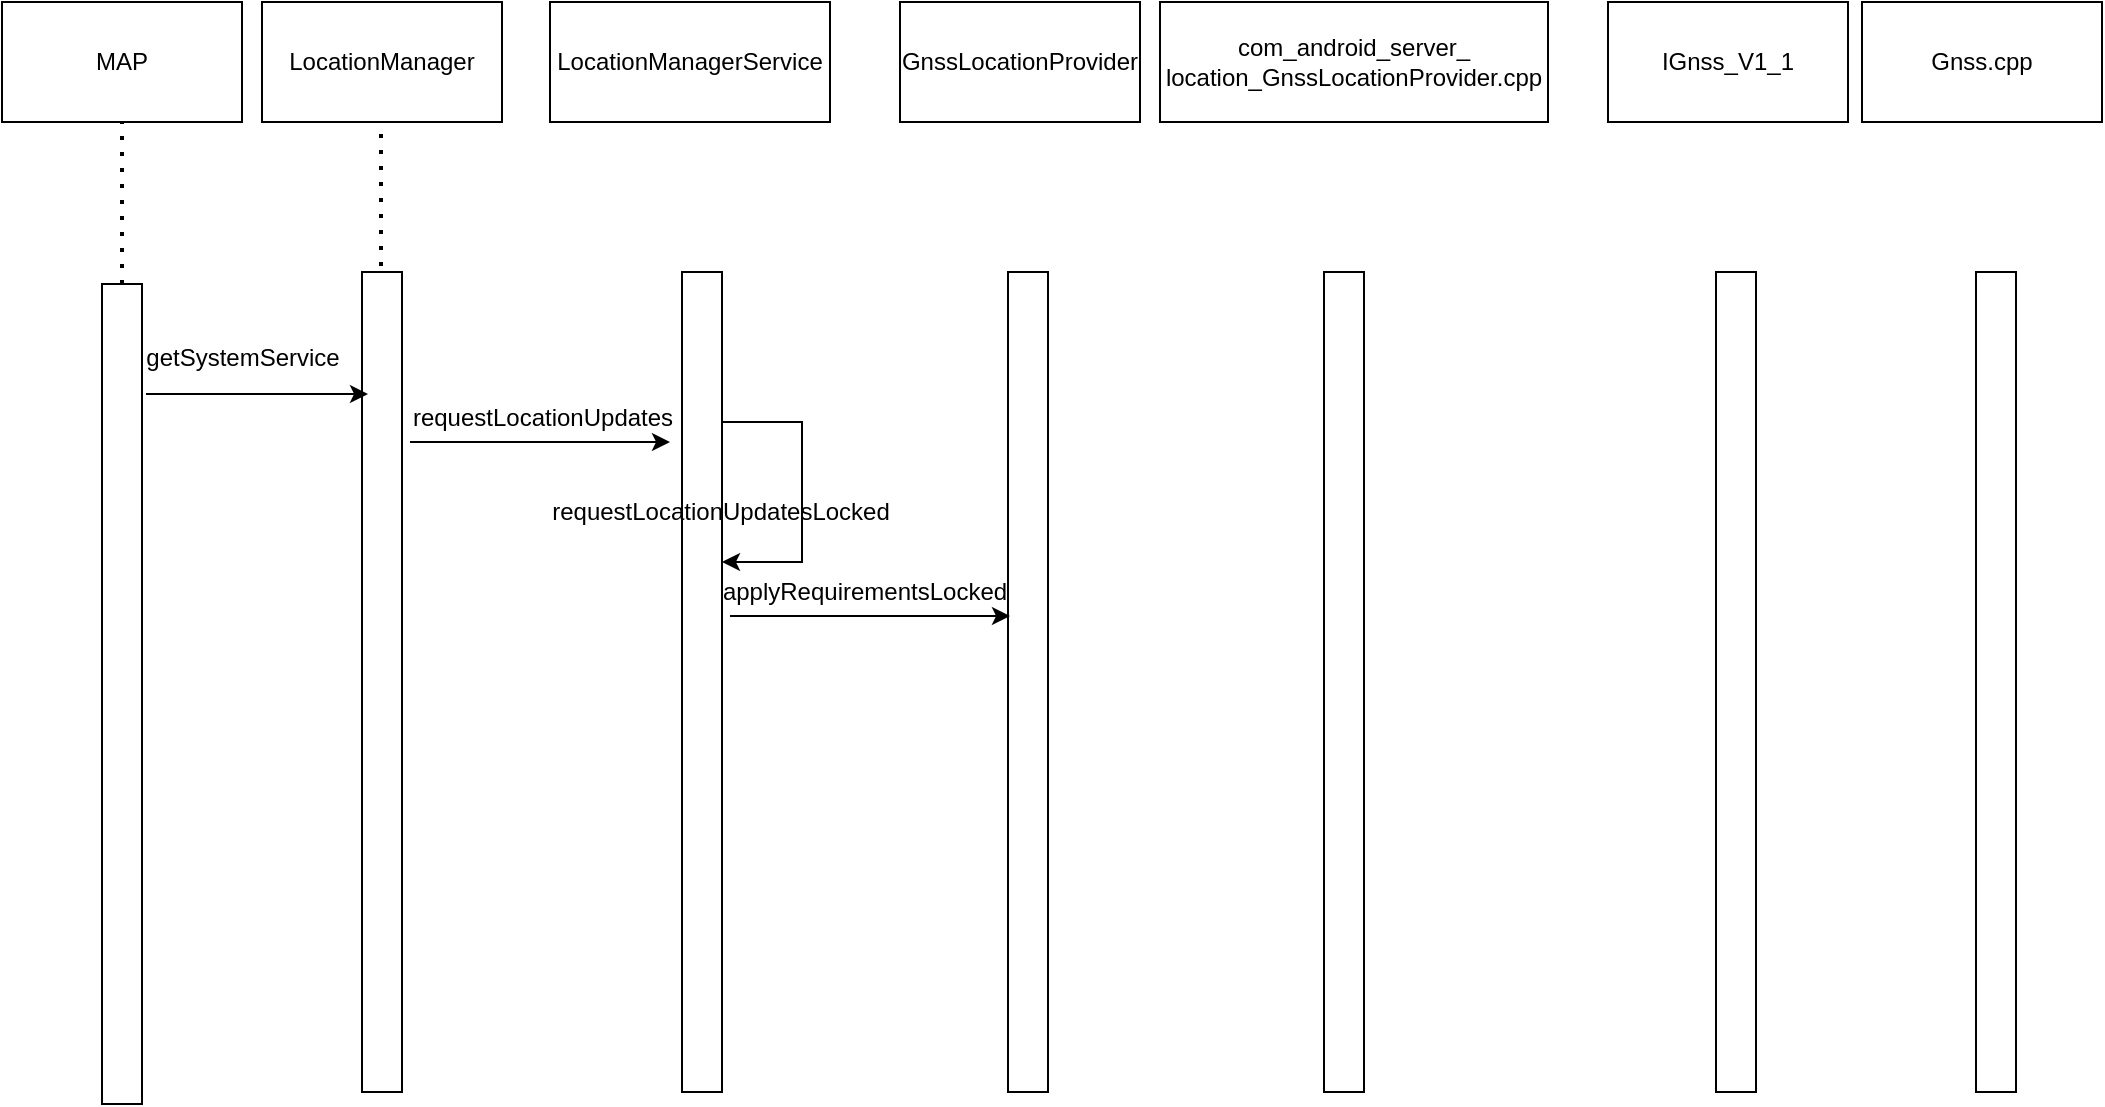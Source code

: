 <mxfile version="20.3.7" type="github">
  <diagram id="R5M0EQiT70jFXRIH_B0B" name="第 1 页">
    <mxGraphModel dx="1422" dy="705" grid="1" gridSize="10" guides="1" tooltips="1" connect="1" arrows="1" fold="1" page="1" pageScale="1" pageWidth="827" pageHeight="1169" math="0" shadow="0">
      <root>
        <mxCell id="0" />
        <mxCell id="1" parent="0" />
        <mxCell id="CG5CflsM_ie-T5YU8wLy-7" value="MAP" style="rounded=0;whiteSpace=wrap;html=1;" vertex="1" parent="1">
          <mxGeometry x="36" y="40" width="120" height="60" as="geometry" />
        </mxCell>
        <mxCell id="CG5CflsM_ie-T5YU8wLy-8" value="LocationManager" style="rounded=0;whiteSpace=wrap;html=1;" vertex="1" parent="1">
          <mxGeometry x="166" y="40" width="120" height="60" as="geometry" />
        </mxCell>
        <mxCell id="CG5CflsM_ie-T5YU8wLy-9" value="LocationManagerService" style="rounded=0;whiteSpace=wrap;html=1;" vertex="1" parent="1">
          <mxGeometry x="310" y="40" width="140" height="60" as="geometry" />
        </mxCell>
        <mxCell id="CG5CflsM_ie-T5YU8wLy-10" value="GnssLocationProvider" style="rounded=0;whiteSpace=wrap;html=1;" vertex="1" parent="1">
          <mxGeometry x="485" y="40" width="120" height="60" as="geometry" />
        </mxCell>
        <mxCell id="CG5CflsM_ie-T5YU8wLy-11" value="&lt;span style=&quot;&quot;&gt;com_android_server_&lt;br&gt;location_GnssLocationProvider.cpp&lt;/span&gt;" style="rounded=0;whiteSpace=wrap;html=1;" vertex="1" parent="1">
          <mxGeometry x="615" y="40" width="194" height="60" as="geometry" />
        </mxCell>
        <mxCell id="CG5CflsM_ie-T5YU8wLy-12" value="IGnss_V1_1" style="rounded=0;whiteSpace=wrap;html=1;" vertex="1" parent="1">
          <mxGeometry x="839" y="40" width="120" height="60" as="geometry" />
        </mxCell>
        <mxCell id="CG5CflsM_ie-T5YU8wLy-13" value="Gnss.cpp" style="rounded=0;whiteSpace=wrap;html=1;" vertex="1" parent="1">
          <mxGeometry x="966" y="40" width="120" height="60" as="geometry" />
        </mxCell>
        <mxCell id="CG5CflsM_ie-T5YU8wLy-15" value="" style="rounded=0;whiteSpace=wrap;html=1;horizontal=0;" vertex="1" parent="1">
          <mxGeometry x="86" y="181" width="20" height="410" as="geometry" />
        </mxCell>
        <mxCell id="CG5CflsM_ie-T5YU8wLy-18" value="" style="endArrow=none;dashed=1;html=1;dashPattern=1 3;strokeWidth=2;rounded=0;entryX=0.5;entryY=1;entryDx=0;entryDy=0;exitX=0.5;exitY=0;exitDx=0;exitDy=0;exitPerimeter=0;" edge="1" parent="1" source="CG5CflsM_ie-T5YU8wLy-15" target="CG5CflsM_ie-T5YU8wLy-7">
          <mxGeometry width="50" height="50" relative="1" as="geometry">
            <mxPoint x="86" y="180" as="sourcePoint" />
            <mxPoint x="106" y="110" as="targetPoint" />
          </mxGeometry>
        </mxCell>
        <mxCell id="CG5CflsM_ie-T5YU8wLy-19" value="" style="endArrow=none;dashed=1;html=1;dashPattern=1 3;strokeWidth=2;rounded=0;entryX=0.5;entryY=1;entryDx=0;entryDy=0;exitX=0.5;exitY=0;exitDx=0;exitDy=0;exitPerimeter=0;" edge="1" parent="1">
          <mxGeometry width="50" height="50" relative="1" as="geometry">
            <mxPoint x="225.5" y="180" as="sourcePoint" />
            <mxPoint x="225.5" y="100" as="targetPoint" />
          </mxGeometry>
        </mxCell>
        <mxCell id="CG5CflsM_ie-T5YU8wLy-20" value="" style="rounded=0;whiteSpace=wrap;html=1;horizontal=0;" vertex="1" parent="1">
          <mxGeometry x="216" y="175" width="20" height="410" as="geometry" />
        </mxCell>
        <mxCell id="CG5CflsM_ie-T5YU8wLy-23" value="getSystemService" style="text;html=1;resizable=0;autosize=1;align=center;verticalAlign=middle;points=[];fillColor=none;strokeColor=none;rounded=0;" vertex="1" parent="1">
          <mxGeometry x="96" y="203" width="120" height="30" as="geometry" />
        </mxCell>
        <mxCell id="CG5CflsM_ie-T5YU8wLy-24" value="" style="endArrow=classic;html=1;rounded=0;exitX=1.1;exitY=0.134;exitDx=0;exitDy=0;exitPerimeter=0;entryX=1.025;entryY=1.1;entryDx=0;entryDy=0;entryPerimeter=0;" edge="1" parent="1" source="CG5CflsM_ie-T5YU8wLy-15" target="CG5CflsM_ie-T5YU8wLy-23">
          <mxGeometry width="50" height="50" relative="1" as="geometry">
            <mxPoint x="131" y="280" as="sourcePoint" />
            <mxPoint x="181" y="230" as="targetPoint" />
          </mxGeometry>
        </mxCell>
        <mxCell id="CG5CflsM_ie-T5YU8wLy-25" value="" style="rounded=0;whiteSpace=wrap;html=1;horizontal=0;" vertex="1" parent="1">
          <mxGeometry x="376" y="175" width="20" height="410" as="geometry" />
        </mxCell>
        <mxCell id="CG5CflsM_ie-T5YU8wLy-26" value="" style="rounded=0;whiteSpace=wrap;html=1;horizontal=0;" vertex="1" parent="1">
          <mxGeometry x="539" y="175" width="20" height="410" as="geometry" />
        </mxCell>
        <mxCell id="CG5CflsM_ie-T5YU8wLy-27" value="" style="rounded=0;whiteSpace=wrap;html=1;horizontal=0;" vertex="1" parent="1">
          <mxGeometry x="697" y="175" width="20" height="410" as="geometry" />
        </mxCell>
        <mxCell id="CG5CflsM_ie-T5YU8wLy-28" value="" style="rounded=0;whiteSpace=wrap;html=1;horizontal=0;" vertex="1" parent="1">
          <mxGeometry x="893" y="175" width="20" height="410" as="geometry" />
        </mxCell>
        <mxCell id="CG5CflsM_ie-T5YU8wLy-29" value="" style="rounded=0;whiteSpace=wrap;html=1;horizontal=0;" vertex="1" parent="1">
          <mxGeometry x="1023" y="175" width="20" height="410" as="geometry" />
        </mxCell>
        <mxCell id="CG5CflsM_ie-T5YU8wLy-30" value="requestLocationUpdates" style="text;html=1;resizable=0;autosize=1;align=center;verticalAlign=middle;points=[];fillColor=none;strokeColor=none;rounded=0;" vertex="1" parent="1">
          <mxGeometry x="231" y="233" width="150" height="30" as="geometry" />
        </mxCell>
        <mxCell id="CG5CflsM_ie-T5YU8wLy-31" value="" style="endArrow=classic;html=1;rounded=0;" edge="1" parent="1">
          <mxGeometry width="50" height="50" relative="1" as="geometry">
            <mxPoint x="240" y="260" as="sourcePoint" />
            <mxPoint x="370" y="260" as="targetPoint" />
          </mxGeometry>
        </mxCell>
        <mxCell id="CG5CflsM_ie-T5YU8wLy-32" value="requestLocationUpdatesLocked" style="text;html=1;resizable=0;autosize=1;align=center;verticalAlign=middle;points=[];fillColor=none;strokeColor=none;rounded=0;" vertex="1" parent="1">
          <mxGeometry x="300" y="280" width="190" height="30" as="geometry" />
        </mxCell>
        <mxCell id="CG5CflsM_ie-T5YU8wLy-33" value="" style="endArrow=classic;html=1;rounded=0;" edge="1" parent="1">
          <mxGeometry width="50" height="50" relative="1" as="geometry">
            <mxPoint x="396" y="250" as="sourcePoint" />
            <mxPoint x="396" y="320" as="targetPoint" />
            <Array as="points">
              <mxPoint x="436" y="250" />
              <mxPoint x="436" y="320" />
            </Array>
          </mxGeometry>
        </mxCell>
        <mxCell id="CG5CflsM_ie-T5YU8wLy-34" value="applyRequirementsLocked" style="text;html=1;resizable=0;autosize=1;align=center;verticalAlign=middle;points=[];fillColor=none;strokeColor=none;rounded=0;" vertex="1" parent="1">
          <mxGeometry x="382" y="320" width="170" height="30" as="geometry" />
        </mxCell>
        <mxCell id="CG5CflsM_ie-T5YU8wLy-35" value="" style="endArrow=classic;html=1;rounded=0;" edge="1" parent="1">
          <mxGeometry width="50" height="50" relative="1" as="geometry">
            <mxPoint x="400" y="347" as="sourcePoint" />
            <mxPoint x="540" y="347" as="targetPoint" />
          </mxGeometry>
        </mxCell>
      </root>
    </mxGraphModel>
  </diagram>
</mxfile>
